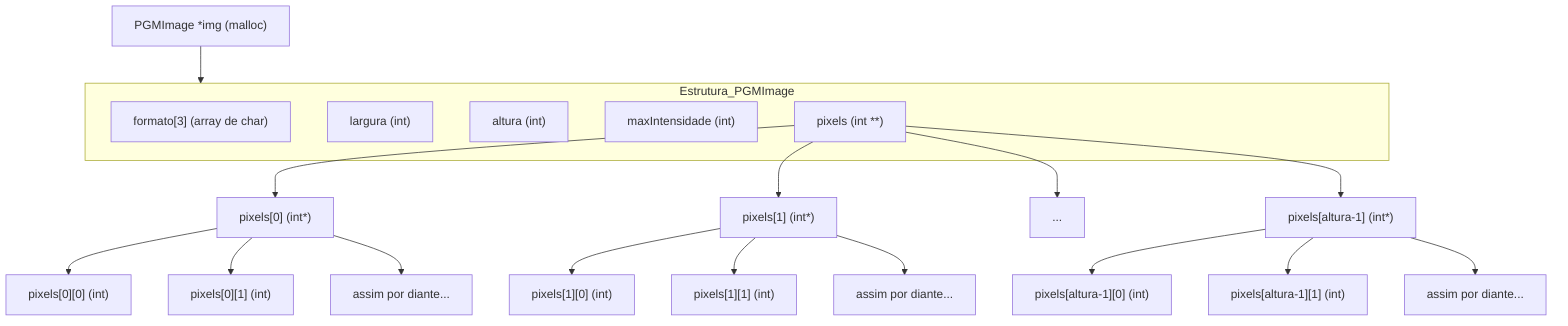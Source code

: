 graph TD

    subgraph Estrutura_PGMImage
        A1["formato[3] (array de char)"]
        A2["largura (int)"]
        A3["altura (int)"]
        A4["maxIntensidade (int)"]
        A5["pixels (int **)"]
    end

    Img["PGMImage *img (malloc)"] --> Estrutura_PGMImage

    %% Ligações da matriz de pixels
    A5 --> L0["pixels[0] (int*)"]
    A5 --> L1["pixels[1] (int*)"]
    A5 --> L2["..."]
    A5 --> Ln["pixels[altura-1] (int*)"]

    %% Exemplo das linhas
    L0 --> P00["pixels[0][0] (int)"]
    L0 --> P01["pixels[0][1] (int)"]
    L0 --> P0n["assim por diante..."]
    
    L1 --> P10["pixels[1][0] (int)"]
    L1 --> P11["pixels[1][1] (int)"]
    L1 --> P1n["assim por diante..."]

    Ln --> Pn0["pixels[altura-1][0] (int)"]
    Ln --> Pn1["pixels[altura-1][1] (int)"]
    Ln --> Pnn["assim por diante..."]